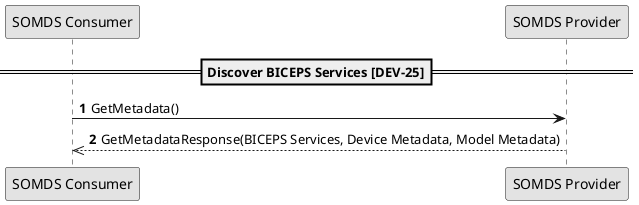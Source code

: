 @startuml
skinparam monochrome true
autonumber

!global $str_sdpi_p_somds_cons = "SOMDS Consumer"
!global $str_sdpi_p_somds_prov = "SOMDS Provider"

participant "$str_sdpi_p_somds_cons" as sdpi_somds_consumer
participant "$str_sdpi_p_somds_prov" as sdpi_somds_provider

==Discover BICEPS Services [DEV-25]==

sdpi_somds_consumer -> sdpi_somds_provider: GetMetadata()
sdpi_somds_consumer <<-- sdpi_somds_provider: GetMetadataResponse(BICEPS Services, Device Metadata, Model Metadata)

/' opt conditional if BICEPS interfaces are processed dynamically
    loop on EndpointReference in HostedServices
        sdpi_somds_consumer -> sdpi_somds_provider: MetadataGet()
        sdpi_somds_consumer <-- sdpi_somds_provider: MetadataGetResponse([WsdlDescription], [WsdlUrl])
        opt conditional if WSDL description was not enclosed in MetadataGetResponse
            sdpi_somds_consumer -> sdpi_somds_provider: HTTP_GET(WsdlUrl)
            sdpi_somds_consumer <-- sdpi_somds_provider: HTTP_GET_RESPONSE(WsdlDescription)
        end
    end
end'/

@enduml